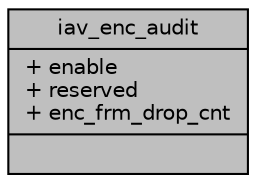 digraph "iav_enc_audit"
{
 // INTERACTIVE_SVG=YES
 // LATEX_PDF_SIZE
  bgcolor="transparent";
  edge [fontname="Helvetica",fontsize="10",labelfontname="Helvetica",labelfontsize="10"];
  node [fontname="Helvetica",fontsize="10",shape=record];
  Node1 [label="{iav_enc_audit\n|+ enable\l+ reserved\l+ enc_frm_drop_cnt\l|}",height=0.2,width=0.4,color="black", fillcolor="grey75", style="filled", fontcolor="black",tooltip=" "];
}
